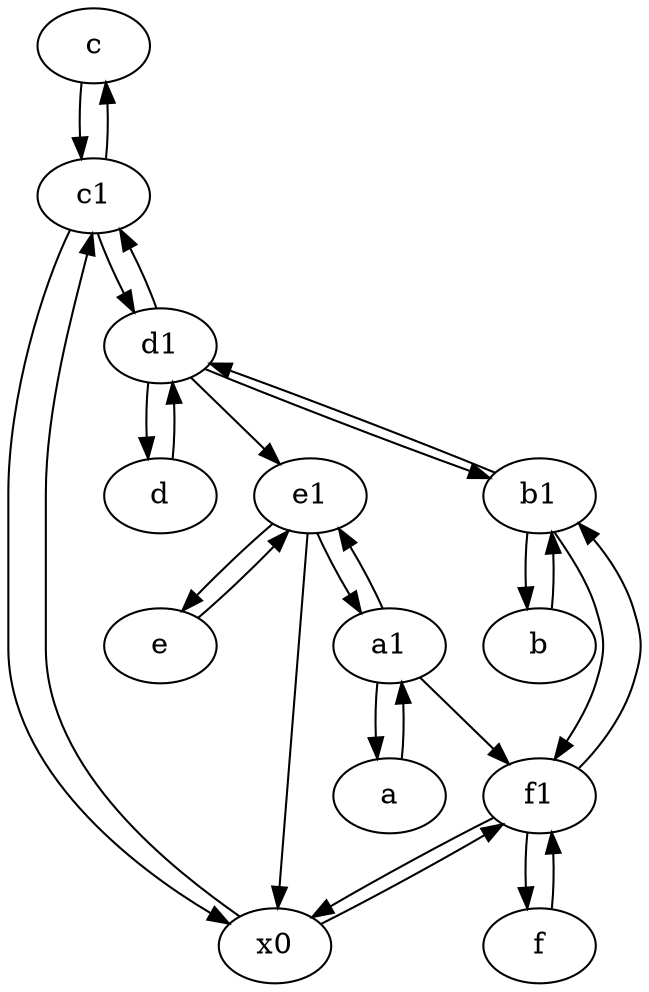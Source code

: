 digraph  {
	c [pos="20,10!"];
	x0;
	f [pos="15,45!"];
	a1 [pos="40,15!"];
	d1 [pos="25,30!"];
	e [pos="30,50!"];
	b1 [pos="45,20!"];
	b [pos="50,20!"];
	d [pos="20,30!"];
	f1;
	c1 [pos="30,15!"];
	a [pos="40,10!"];
	e1 [pos="25,45!"];
	c1 -> d1;
	e1 -> x0;
	f1 -> f;
	a1 -> a;
	a -> a1;
	e -> e1;
	b -> b1;
	d1 -> b1;
	a1 -> e1;
	d -> d1;
	e1 -> a1;
	d1 -> c1;
	f1 -> x0;
	e1 -> e;
	c -> c1;
	f -> f1;
	a1 -> f1;
	d1 -> e1;
	c1 -> c;
	b1 -> d1;
	x0 -> f1;
	x0 -> c1;
	d1 -> d;
	b1 -> f1;
	b1 -> b;
	f1 -> b1;
	c1 -> x0;

	}